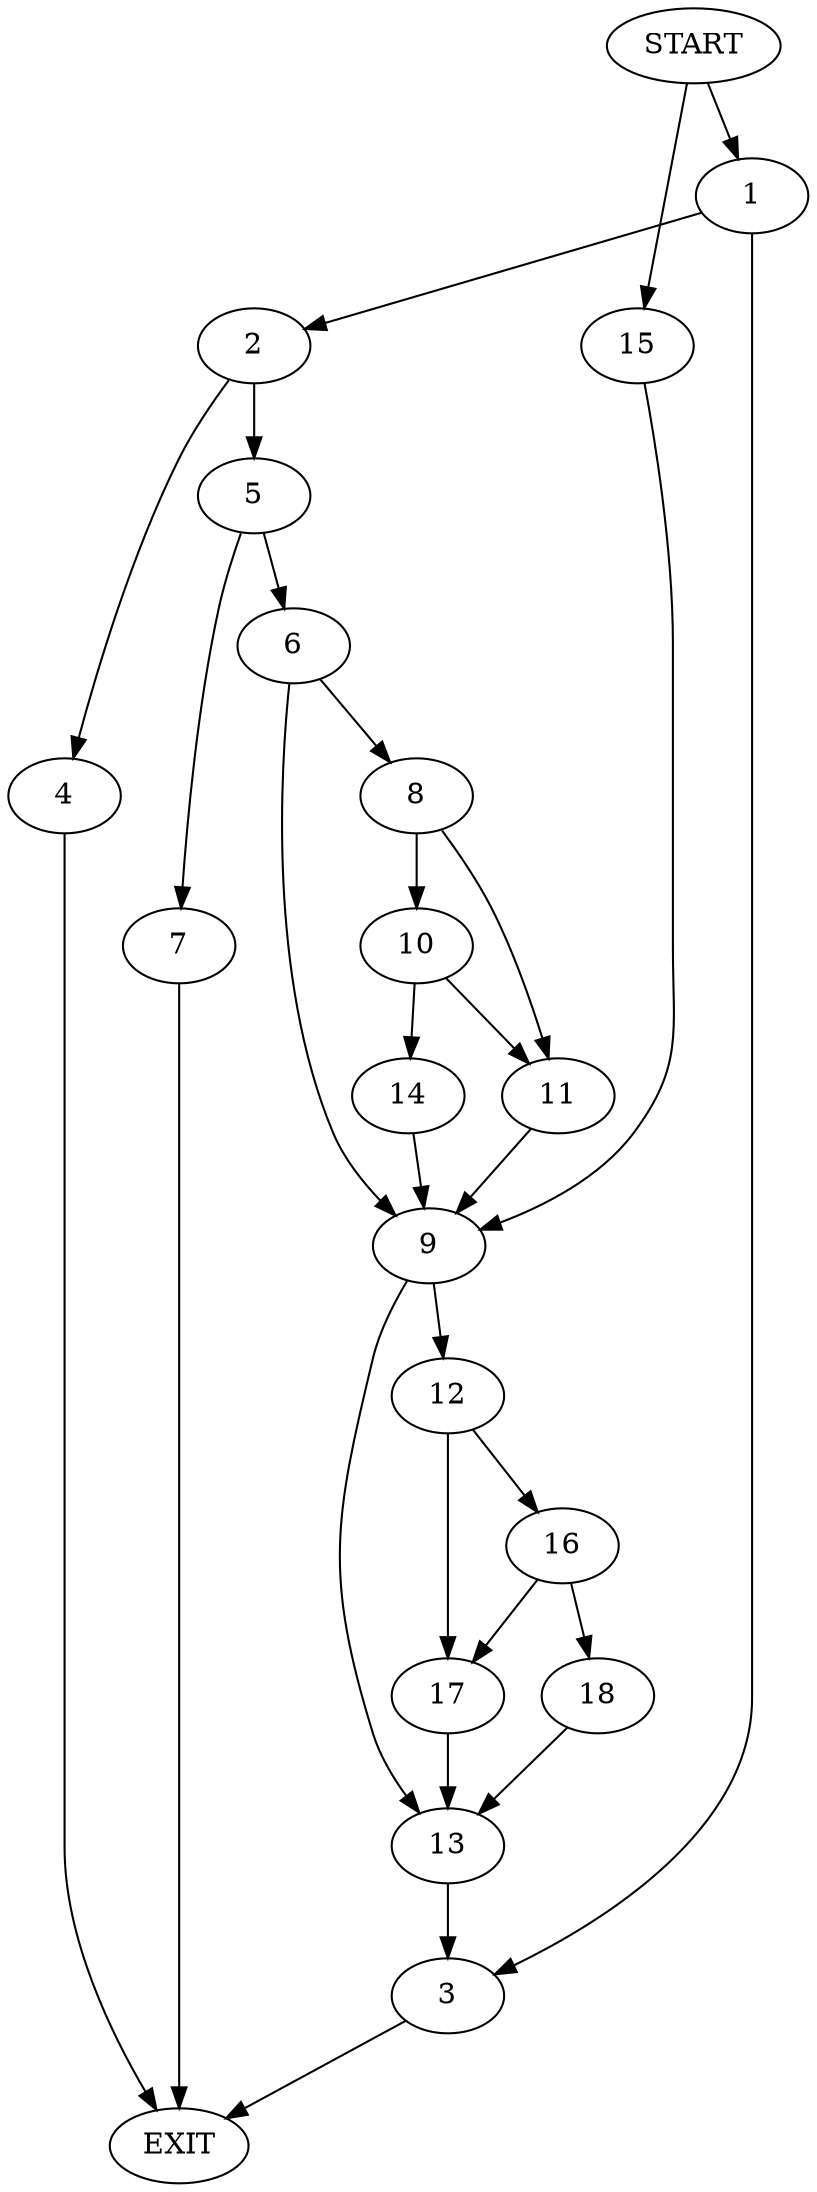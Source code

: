 digraph {
0 [label="START"]
19 [label="EXIT"]
0 -> 1
1 -> 2
1 -> 3
3 -> 19
2 -> 4
2 -> 5
5 -> 6
5 -> 7
4 -> 19
6 -> 8
6 -> 9
7 -> 19
8 -> 10
8 -> 11
9 -> 12
9 -> 13
11 -> 9
10 -> 14
10 -> 11
14 -> 9
0 -> 15
15 -> 9
13 -> 3
12 -> 16
12 -> 17
16 -> 18
16 -> 17
17 -> 13
18 -> 13
}
